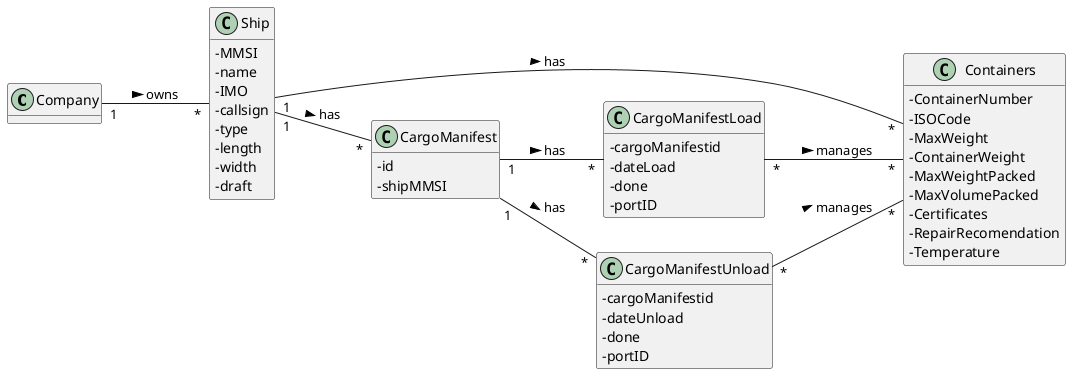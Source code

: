@startuml
'https://plantuml.com/class-diagram

hide methods
left to right direction
skinparam classAttributeIconSize 0

class Company {

}

class Ship{
-MMSI
-name
-IMO
-callsign
-type
-length
-width
-draft
}

class Containers{
-ContainerNumber
-ISOCode
-MaxWeight
-ContainerWeight
-MaxWeightPacked
-MaxVolumePacked
-Certificates
-RepairRecomendation
-Temperature
}

class CargoManifest{
-id
-shipMMSI
}

class CargoManifestLoad{
-cargoManifestid
-dateLoad
-done
-portID
}

class CargoManifestUnload{
-cargoManifestid
-dateUnload
-done
-portID
}

Company "1" -- "*" Ship : owns >
Ship "1" -- "*" Containers: has >
Ship "1" -- "*" CargoManifest: has >
CargoManifest "1" -- "*" CargoManifestLoad: has >
CargoManifest "1" -- "*" CargoManifestUnload: has >
CargoManifestLoad "*" -- "*" Containers: manages >
CargoManifestUnload "*" -- "*" Containers: manages >
@enduml